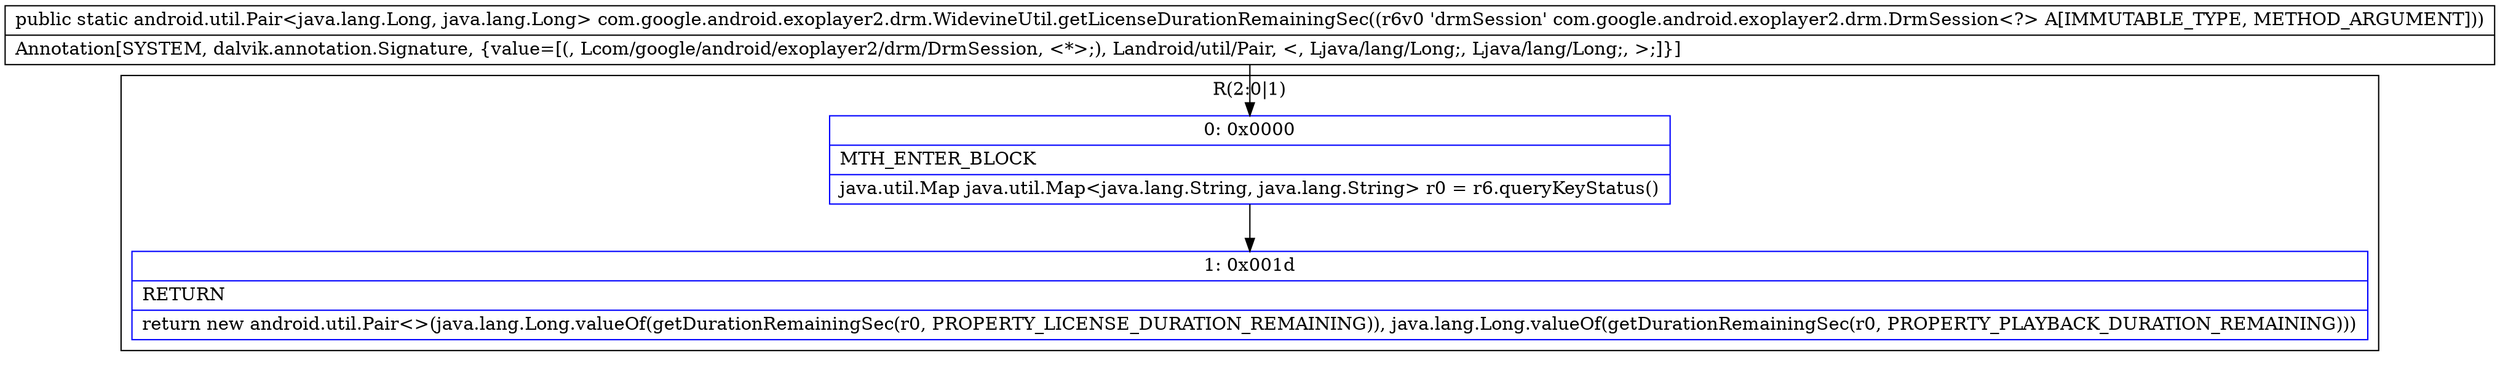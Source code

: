 digraph "CFG forcom.google.android.exoplayer2.drm.WidevineUtil.getLicenseDurationRemainingSec(Lcom\/google\/android\/exoplayer2\/drm\/DrmSession;)Landroid\/util\/Pair;" {
subgraph cluster_Region_1809842898 {
label = "R(2:0|1)";
node [shape=record,color=blue];
Node_0 [shape=record,label="{0\:\ 0x0000|MTH_ENTER_BLOCK\l|java.util.Map java.util.Map\<java.lang.String, java.lang.String\> r0 = r6.queryKeyStatus()\l}"];
Node_1 [shape=record,label="{1\:\ 0x001d|RETURN\l|return new android.util.Pair\<\>(java.lang.Long.valueOf(getDurationRemainingSec(r0, PROPERTY_LICENSE_DURATION_REMAINING)), java.lang.Long.valueOf(getDurationRemainingSec(r0, PROPERTY_PLAYBACK_DURATION_REMAINING)))\l}"];
}
MethodNode[shape=record,label="{public static android.util.Pair\<java.lang.Long, java.lang.Long\> com.google.android.exoplayer2.drm.WidevineUtil.getLicenseDurationRemainingSec((r6v0 'drmSession' com.google.android.exoplayer2.drm.DrmSession\<?\> A[IMMUTABLE_TYPE, METHOD_ARGUMENT]))  | Annotation[SYSTEM, dalvik.annotation.Signature, \{value=[(, Lcom\/google\/android\/exoplayer2\/drm\/DrmSession, \<*\>;), Landroid\/util\/Pair, \<, Ljava\/lang\/Long;, Ljava\/lang\/Long;, \>;]\}]\l}"];
MethodNode -> Node_0;
Node_0 -> Node_1;
}

